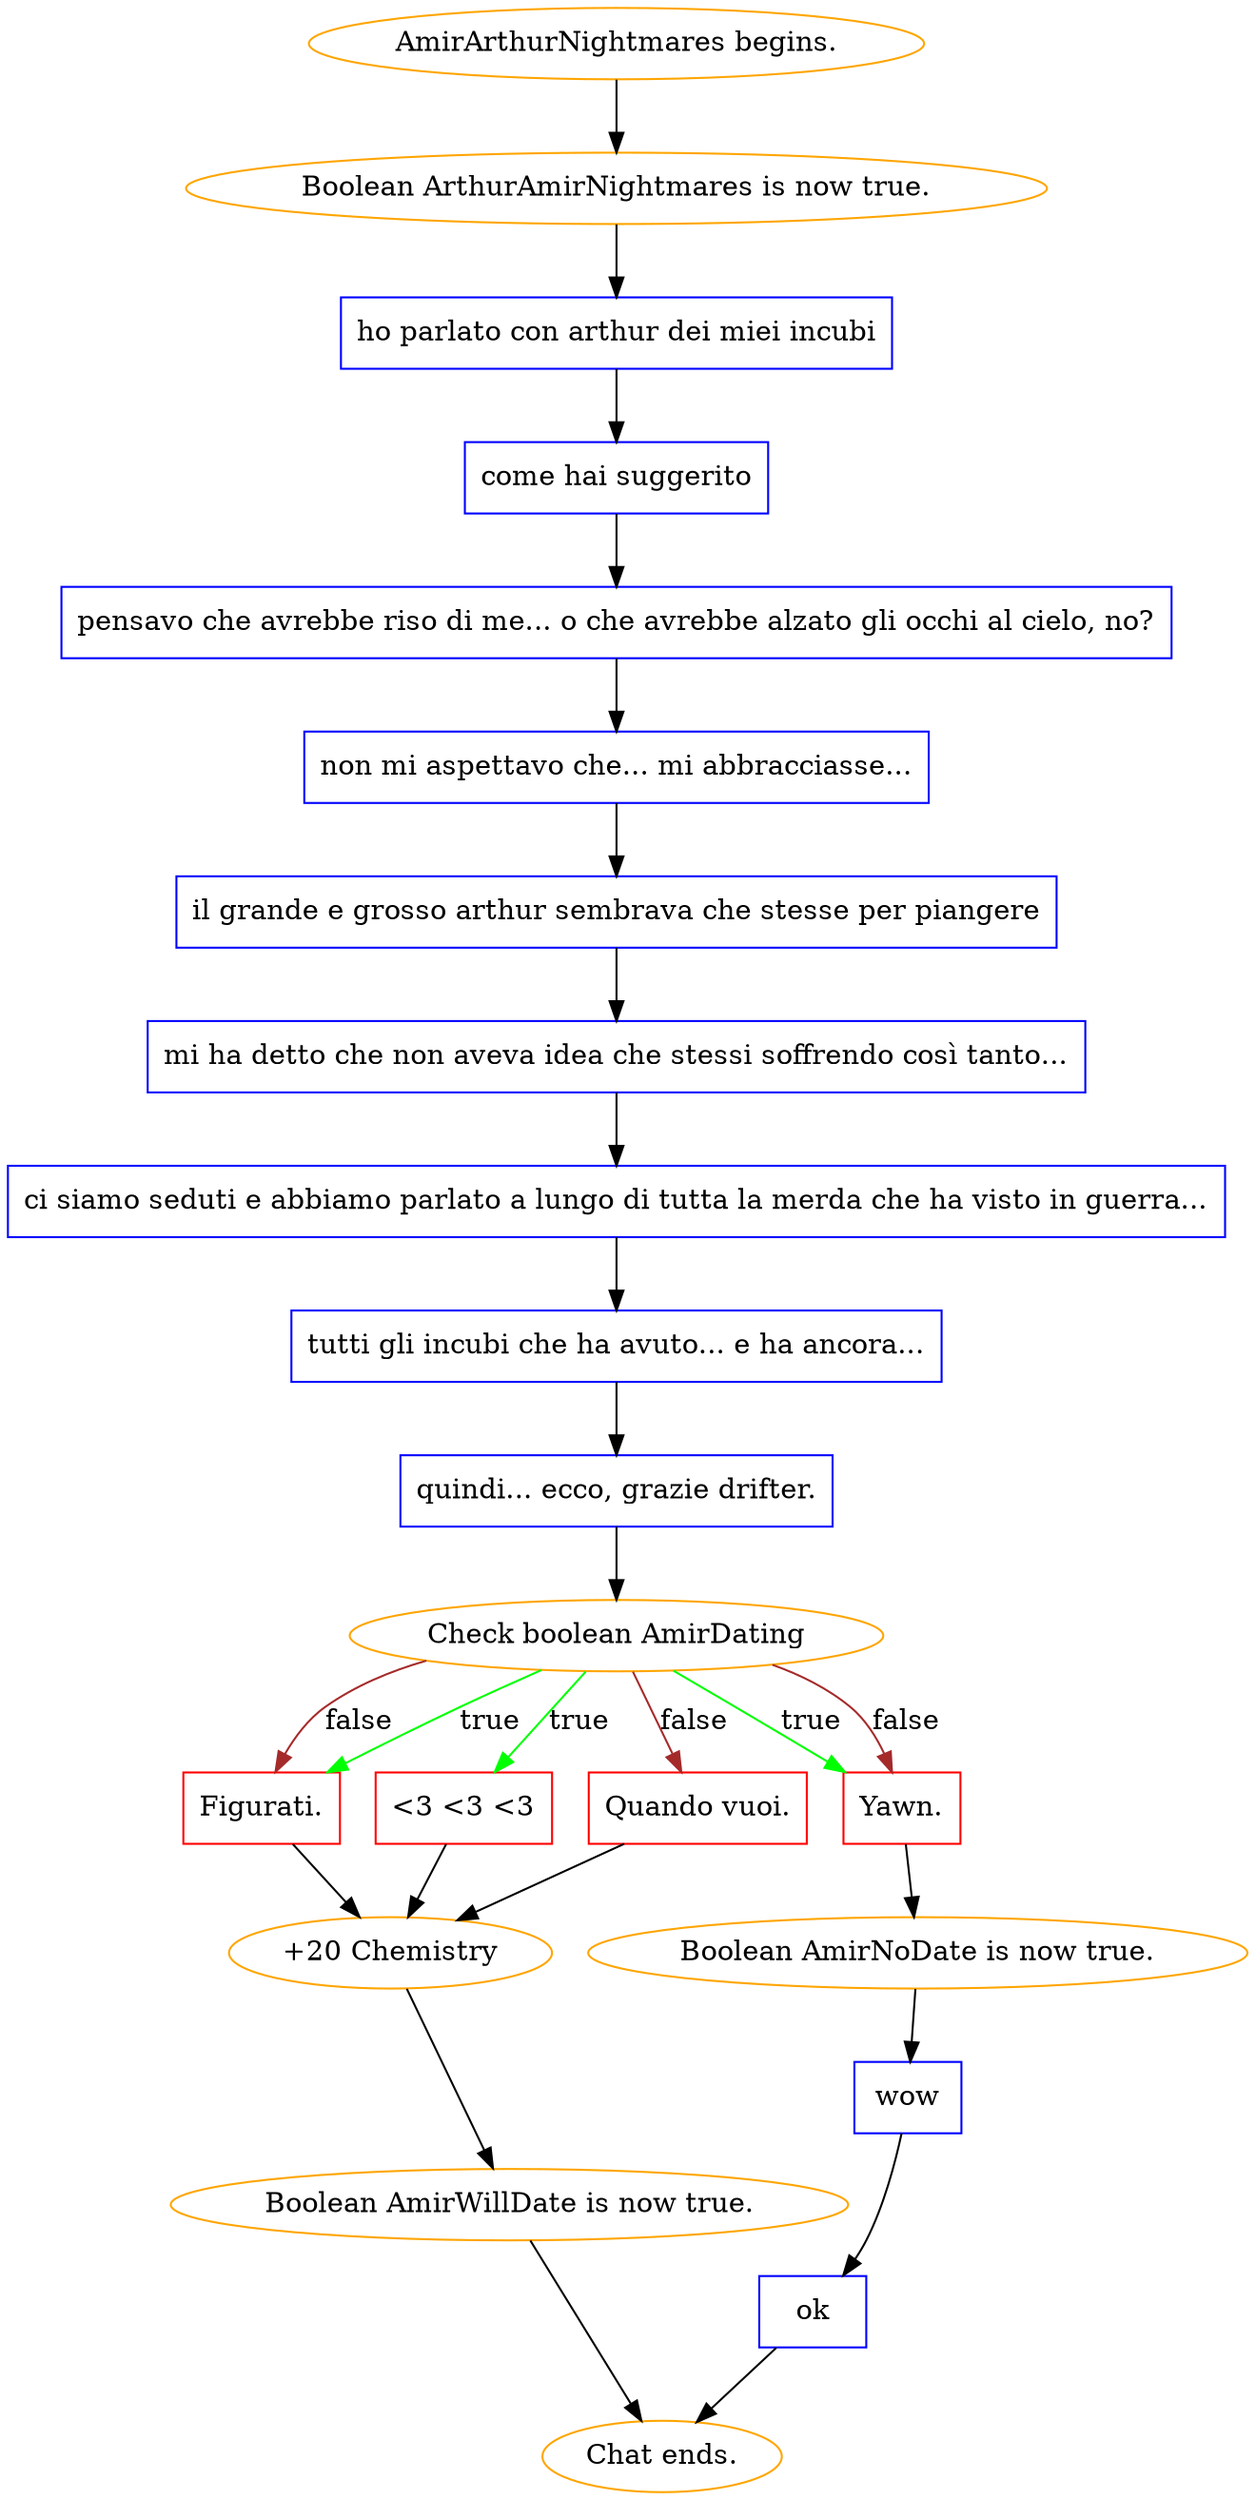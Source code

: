 digraph {
	"AmirArthurNightmares begins." [color=orange];
		"AmirArthurNightmares begins." -> j2841160746;
	j2841160746 [label="Boolean ArthurAmirNightmares is now true.",color=orange];
		j2841160746 -> j1506511852;
	j1506511852 [label="ho parlato con arthur dei miei incubi",shape=box,color=blue];
		j1506511852 -> j648859592;
	j648859592 [label="come hai suggerito",shape=box,color=blue];
		j648859592 -> j2062622936;
	j2062622936 [label="pensavo che avrebbe riso di me... o che avrebbe alzato gli occhi al cielo, no?",shape=box,color=blue];
		j2062622936 -> j3248210301;
	j3248210301 [label="non mi aspettavo che... mi abbracciasse...",shape=box,color=blue];
		j3248210301 -> j725226092;
	j725226092 [label="il grande e grosso arthur sembrava che stesse per piangere",shape=box,color=blue];
		j725226092 -> j3057581681;
	j3057581681 [label="mi ha detto che non aveva idea che stessi soffrendo così tanto...",shape=box,color=blue];
		j3057581681 -> j1538081453;
	j1538081453 [label="ci siamo seduti e abbiamo parlato a lungo di tutta la merda che ha visto in guerra...",shape=box,color=blue];
		j1538081453 -> j55033827;
	j55033827 [label="tutti gli incubi che ha avuto... e ha ancora...",shape=box,color=blue];
		j55033827 -> j307465047;
	j307465047 [label="quindi... ecco, grazie drifter.",shape=box,color=blue];
		j307465047 -> j657276632;
	j657276632 [label="Check boolean AmirDating",color=orange];
		j657276632 -> j4018830980 [label=true,color=green];
		j657276632 -> j3229614198 [label=true,color=green];
		j657276632 -> j323813286 [label=true,color=green];
		j657276632 -> j3229614198 [label=false,color=brown];
		j657276632 -> j323813286 [label=false,color=brown];
		j657276632 -> j1147103360 [label=false,color=brown];
	j4018830980 [label="<3 <3 <3",shape=box,color=red];
		j4018830980 -> j971083784;
	j3229614198 [label="Figurati.",shape=box,color=red];
		j3229614198 -> j971083784;
	j323813286 [label="Yawn.",shape=box,color=red];
		j323813286 -> j2090944469;
	j1147103360 [label="Quando vuoi.",shape=box,color=red];
		j1147103360 -> j971083784;
	j971083784 [label="+20 Chemistry",color=orange];
		j971083784 -> j1538486228;
	j2090944469 [label="Boolean AmirNoDate is now true.",color=orange];
		j2090944469 -> j4233165047;
	j1538486228 [label="Boolean AmirWillDate is now true.",color=orange];
		j1538486228 -> "Chat ends.";
	j4233165047 [label="wow",shape=box,color=blue];
		j4233165047 -> j2346536463;
	"Chat ends." [color=orange];
	j2346536463 [label="ok",shape=box,color=blue];
		j2346536463 -> "Chat ends.";
}